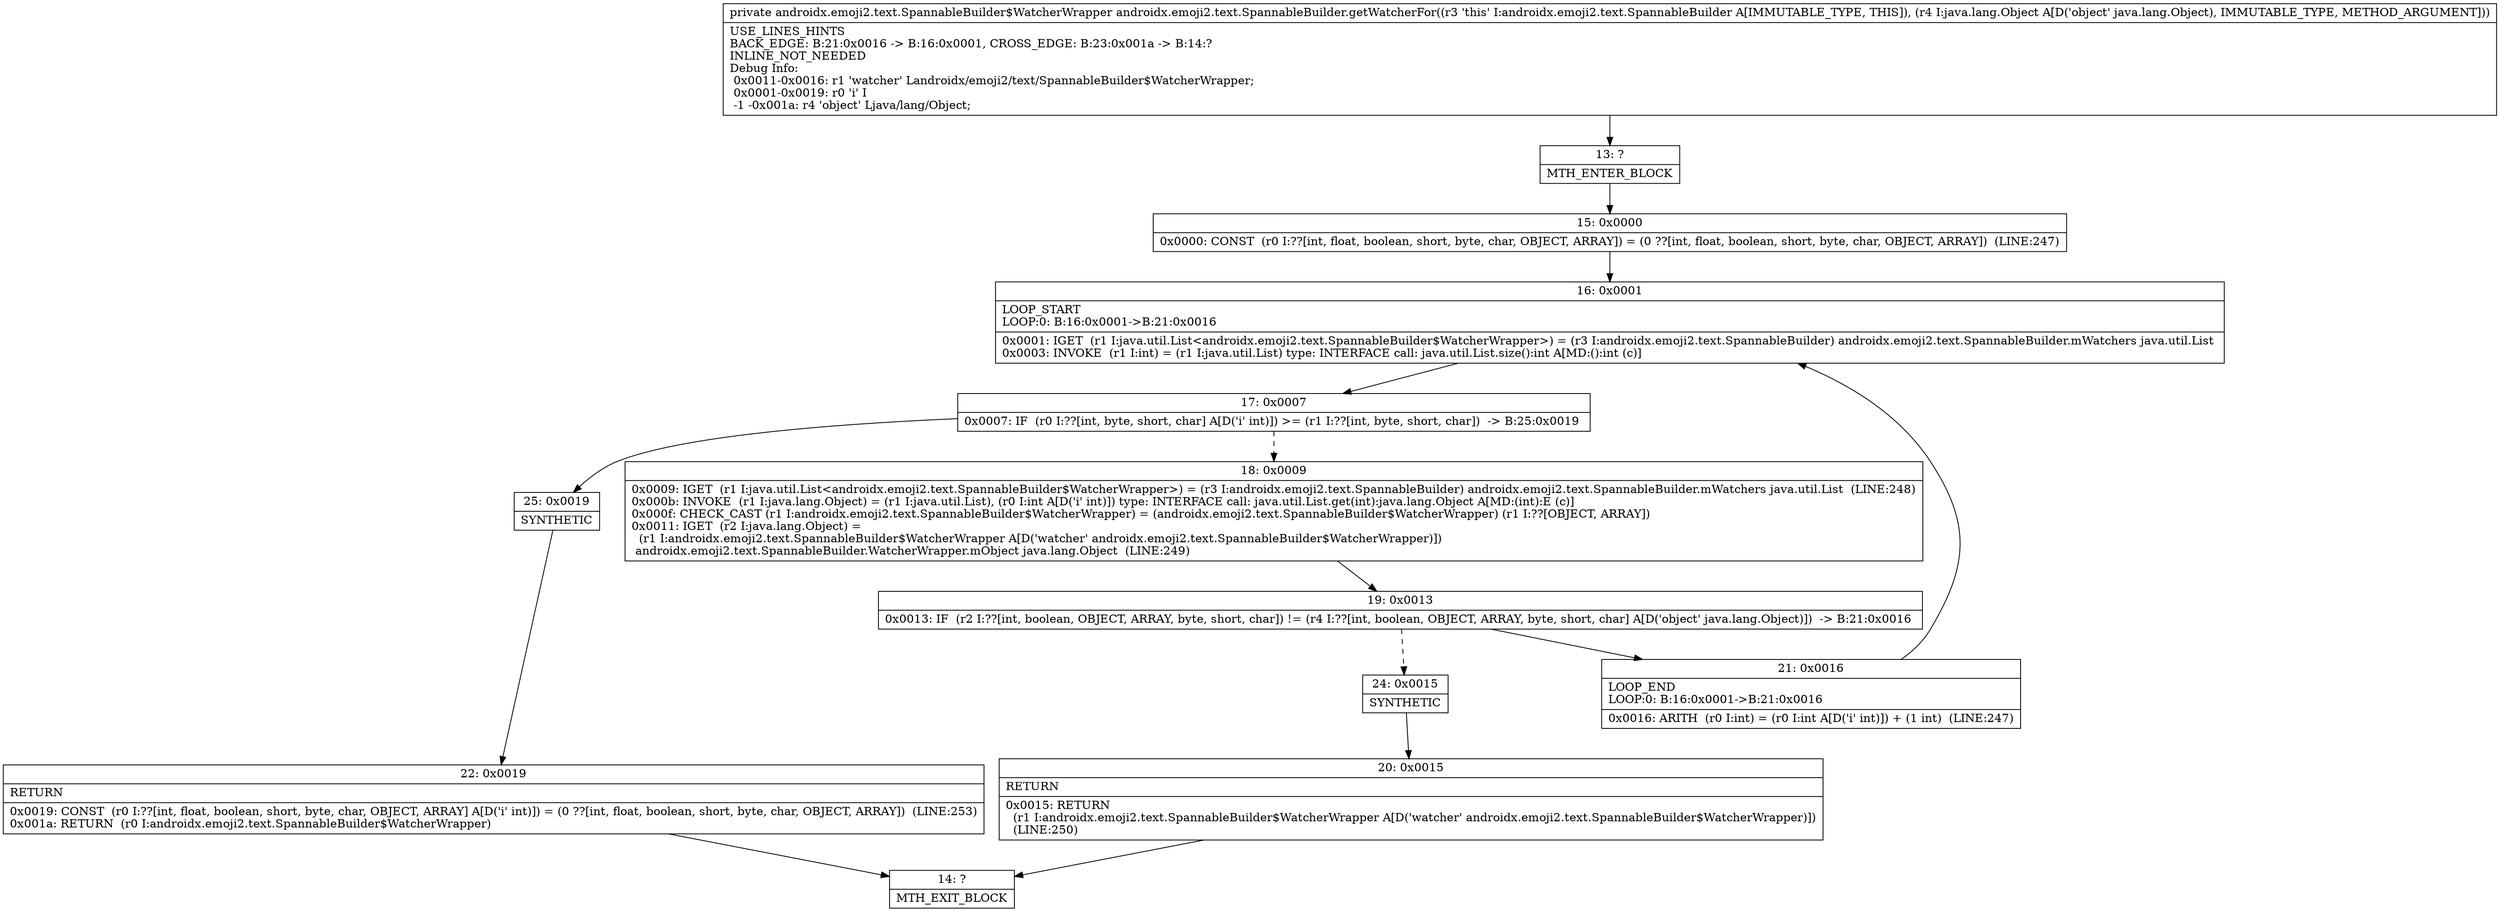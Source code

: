 digraph "CFG forandroidx.emoji2.text.SpannableBuilder.getWatcherFor(Ljava\/lang\/Object;)Landroidx\/emoji2\/text\/SpannableBuilder$WatcherWrapper;" {
Node_13 [shape=record,label="{13\:\ ?|MTH_ENTER_BLOCK\l}"];
Node_15 [shape=record,label="{15\:\ 0x0000|0x0000: CONST  (r0 I:??[int, float, boolean, short, byte, char, OBJECT, ARRAY]) = (0 ??[int, float, boolean, short, byte, char, OBJECT, ARRAY])  (LINE:247)\l}"];
Node_16 [shape=record,label="{16\:\ 0x0001|LOOP_START\lLOOP:0: B:16:0x0001\-\>B:21:0x0016\l|0x0001: IGET  (r1 I:java.util.List\<androidx.emoji2.text.SpannableBuilder$WatcherWrapper\>) = (r3 I:androidx.emoji2.text.SpannableBuilder) androidx.emoji2.text.SpannableBuilder.mWatchers java.util.List \l0x0003: INVOKE  (r1 I:int) = (r1 I:java.util.List) type: INTERFACE call: java.util.List.size():int A[MD:():int (c)]\l}"];
Node_17 [shape=record,label="{17\:\ 0x0007|0x0007: IF  (r0 I:??[int, byte, short, char] A[D('i' int)]) \>= (r1 I:??[int, byte, short, char])  \-\> B:25:0x0019 \l}"];
Node_18 [shape=record,label="{18\:\ 0x0009|0x0009: IGET  (r1 I:java.util.List\<androidx.emoji2.text.SpannableBuilder$WatcherWrapper\>) = (r3 I:androidx.emoji2.text.SpannableBuilder) androidx.emoji2.text.SpannableBuilder.mWatchers java.util.List  (LINE:248)\l0x000b: INVOKE  (r1 I:java.lang.Object) = (r1 I:java.util.List), (r0 I:int A[D('i' int)]) type: INTERFACE call: java.util.List.get(int):java.lang.Object A[MD:(int):E (c)]\l0x000f: CHECK_CAST (r1 I:androidx.emoji2.text.SpannableBuilder$WatcherWrapper) = (androidx.emoji2.text.SpannableBuilder$WatcherWrapper) (r1 I:??[OBJECT, ARRAY]) \l0x0011: IGET  (r2 I:java.lang.Object) = \l  (r1 I:androidx.emoji2.text.SpannableBuilder$WatcherWrapper A[D('watcher' androidx.emoji2.text.SpannableBuilder$WatcherWrapper)])\l androidx.emoji2.text.SpannableBuilder.WatcherWrapper.mObject java.lang.Object  (LINE:249)\l}"];
Node_19 [shape=record,label="{19\:\ 0x0013|0x0013: IF  (r2 I:??[int, boolean, OBJECT, ARRAY, byte, short, char]) != (r4 I:??[int, boolean, OBJECT, ARRAY, byte, short, char] A[D('object' java.lang.Object)])  \-\> B:21:0x0016 \l}"];
Node_21 [shape=record,label="{21\:\ 0x0016|LOOP_END\lLOOP:0: B:16:0x0001\-\>B:21:0x0016\l|0x0016: ARITH  (r0 I:int) = (r0 I:int A[D('i' int)]) + (1 int)  (LINE:247)\l}"];
Node_24 [shape=record,label="{24\:\ 0x0015|SYNTHETIC\l}"];
Node_20 [shape=record,label="{20\:\ 0x0015|RETURN\l|0x0015: RETURN  \l  (r1 I:androidx.emoji2.text.SpannableBuilder$WatcherWrapper A[D('watcher' androidx.emoji2.text.SpannableBuilder$WatcherWrapper)])\l  (LINE:250)\l}"];
Node_14 [shape=record,label="{14\:\ ?|MTH_EXIT_BLOCK\l}"];
Node_25 [shape=record,label="{25\:\ 0x0019|SYNTHETIC\l}"];
Node_22 [shape=record,label="{22\:\ 0x0019|RETURN\l|0x0019: CONST  (r0 I:??[int, float, boolean, short, byte, char, OBJECT, ARRAY] A[D('i' int)]) = (0 ??[int, float, boolean, short, byte, char, OBJECT, ARRAY])  (LINE:253)\l0x001a: RETURN  (r0 I:androidx.emoji2.text.SpannableBuilder$WatcherWrapper) \l}"];
MethodNode[shape=record,label="{private androidx.emoji2.text.SpannableBuilder$WatcherWrapper androidx.emoji2.text.SpannableBuilder.getWatcherFor((r3 'this' I:androidx.emoji2.text.SpannableBuilder A[IMMUTABLE_TYPE, THIS]), (r4 I:java.lang.Object A[D('object' java.lang.Object), IMMUTABLE_TYPE, METHOD_ARGUMENT]))  | USE_LINES_HINTS\lBACK_EDGE: B:21:0x0016 \-\> B:16:0x0001, CROSS_EDGE: B:23:0x001a \-\> B:14:?\lINLINE_NOT_NEEDED\lDebug Info:\l  0x0011\-0x0016: r1 'watcher' Landroidx\/emoji2\/text\/SpannableBuilder$WatcherWrapper;\l  0x0001\-0x0019: r0 'i' I\l  \-1 \-0x001a: r4 'object' Ljava\/lang\/Object;\l}"];
MethodNode -> Node_13;Node_13 -> Node_15;
Node_15 -> Node_16;
Node_16 -> Node_17;
Node_17 -> Node_18[style=dashed];
Node_17 -> Node_25;
Node_18 -> Node_19;
Node_19 -> Node_21;
Node_19 -> Node_24[style=dashed];
Node_21 -> Node_16;
Node_24 -> Node_20;
Node_20 -> Node_14;
Node_25 -> Node_22;
Node_22 -> Node_14;
}

